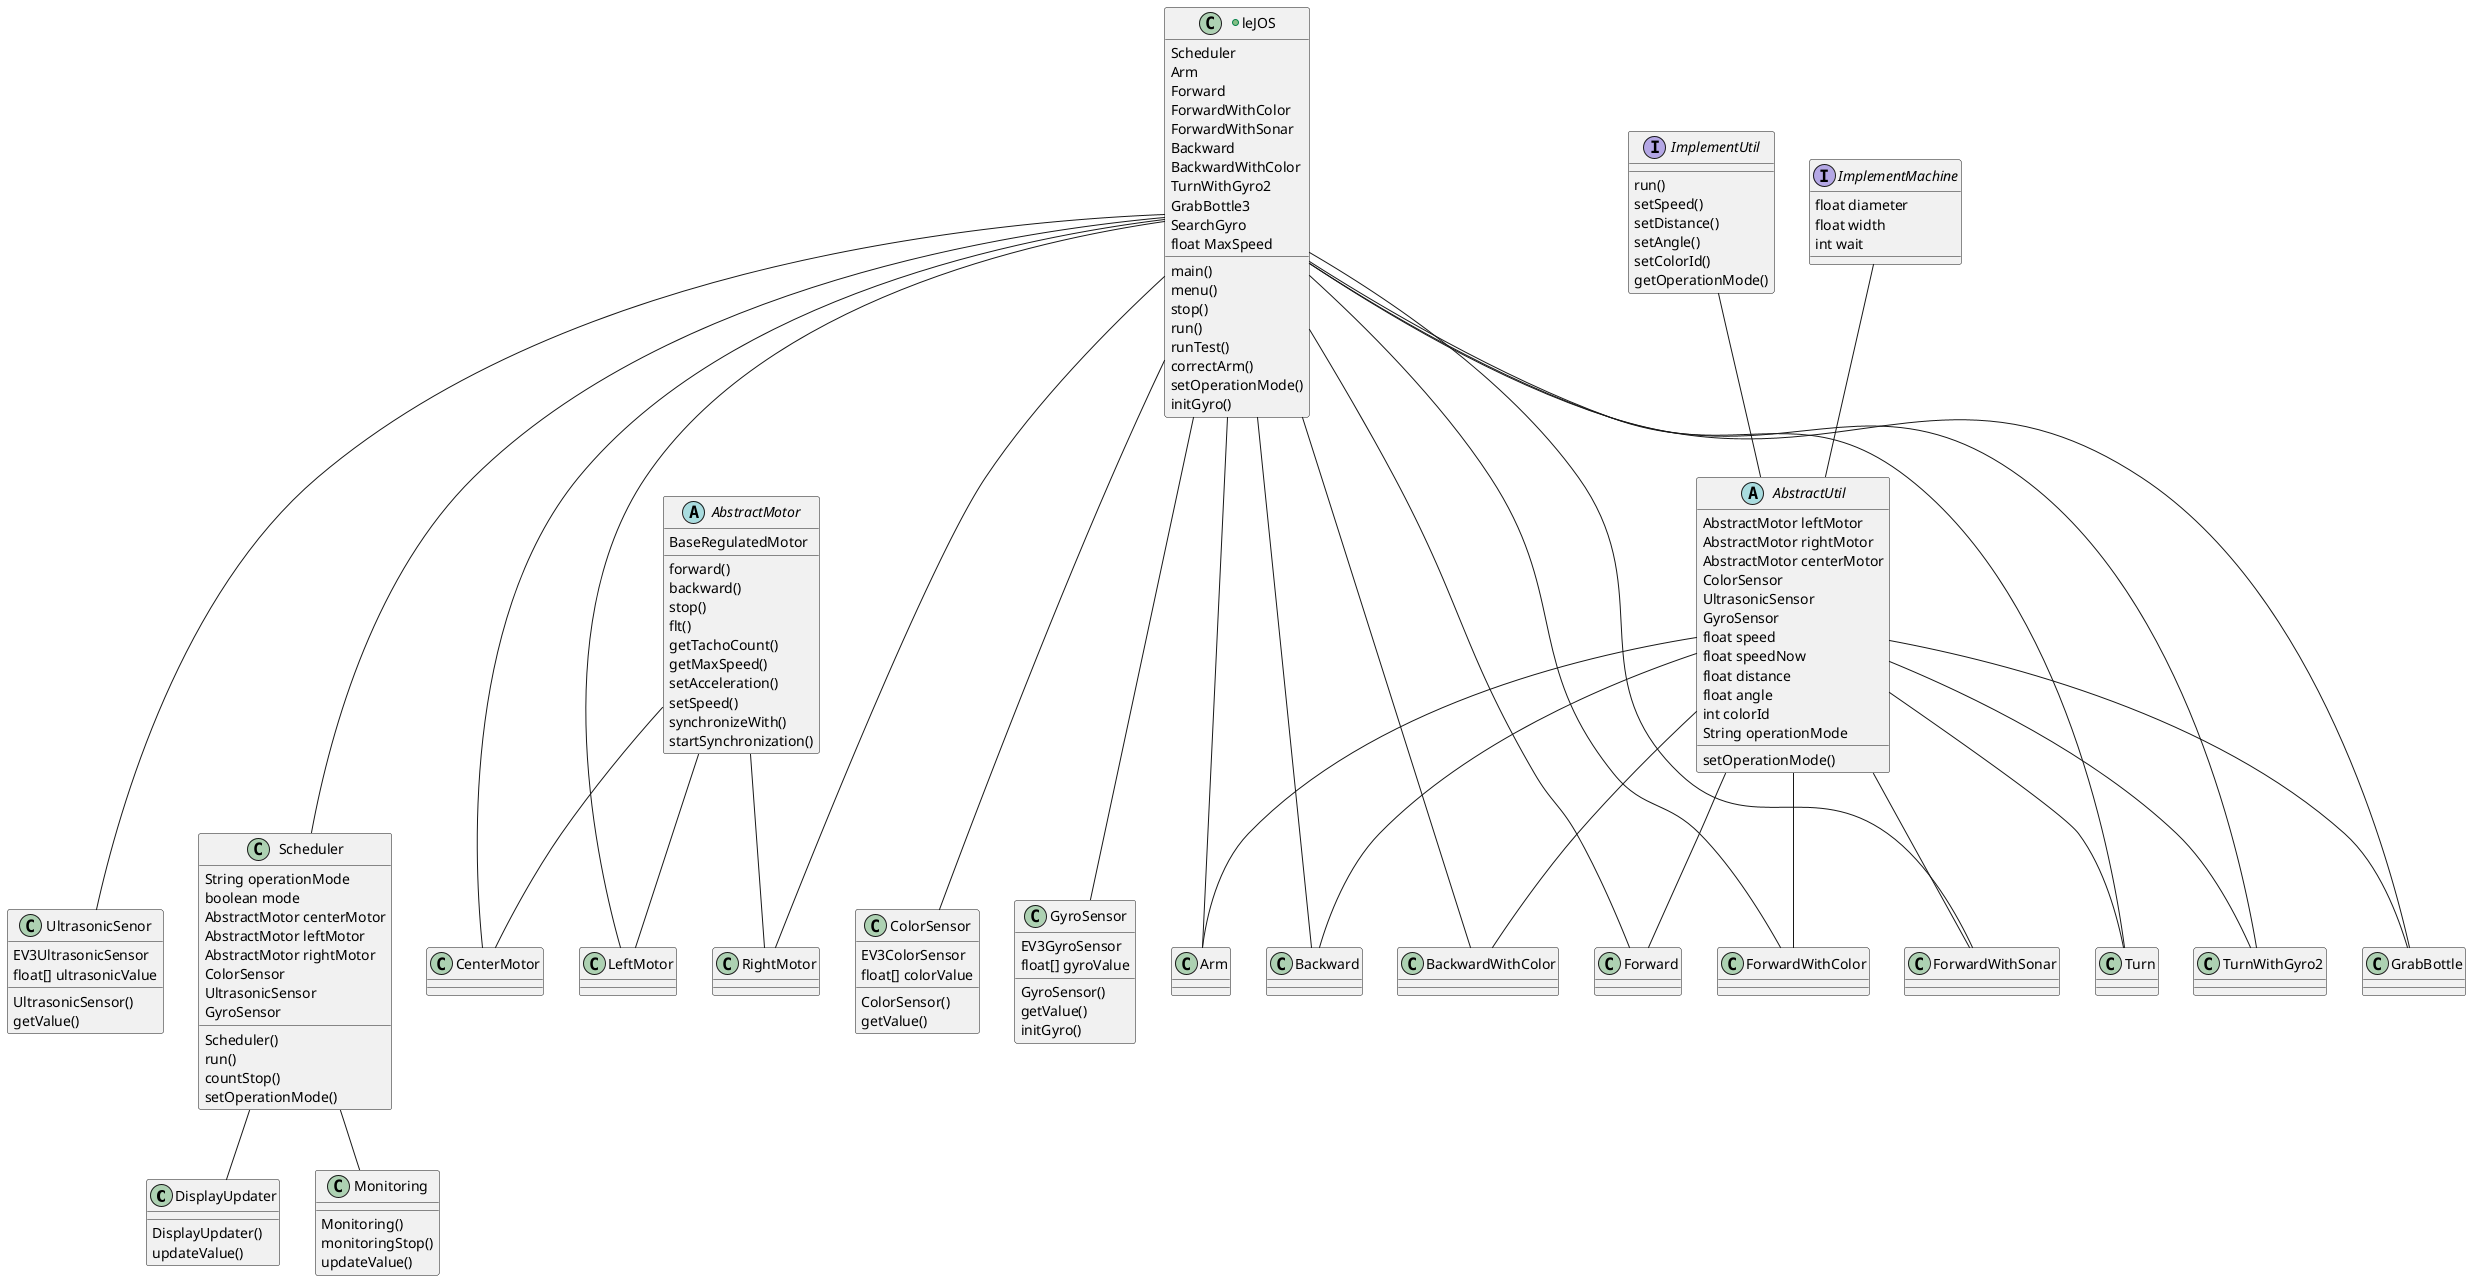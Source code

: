 @startuml
class DisplayUpdater{
    DisplayUpdater()
    updateValue()
}
class Monitoring{
    Monitoring()
    monitoringStop()
    updateValue()
}
class Scheduler{
    String operationMode
    boolean mode
    AbstractMotor centerMotor
    AbstractMotor leftMotor
    AbstractMotor rightMotor
    ColorSensor
    UltrasonicSensor
    GyroSensor
    Scheduler()
    run()
    countStop()
    setOperationMode()
}
Scheduler -- DisplayUpdater
Scheduler -- Monitoring
abstract class AbstractMotor{
    BaseRegulatedMotor
    forward()
    backward()
    stop()
    flt()
    getTachoCount()
    getMaxSpeed()
    setAcceleration()
    setSpeed()
    synchronizeWith()
    startSynchronization()
}
class CenterMotor
class LeftMotor
class RightMotor
AbstractMotor -- CenterMotor
AbstractMotor -- LeftMotor
AbstractMotor -- RightMotor
class ColorSensor{
    EV3ColorSensor
    float[] colorValue
    ColorSensor()
    getValue()
}
class GyroSensor{
    EV3GyroSensor
    float[] gyroValue
    GyroSensor()
    getValue()
    initGyro()
}
class UltrasonicSenor{
    EV3UltrasonicSensor
    float[] ultrasonicValue
    UltrasonicSensor()
    getValue()
}
interface ImplementMachine{
    float diameter
    float width
    int wait
}
interface ImplementUtil{
    run()
    setSpeed()
    setDistance()
    setAngle()
    setColorId()
    getOperationMode()
}
abstract class AbstractUtil{
    AbstractMotor leftMotor
    AbstractMotor rightMotor
    AbstractMotor centerMotor
    ColorSensor
    UltrasonicSensor
    GyroSensor
    float speed
    float speedNow
    float distance
    float angle
    int colorId
    String operationMode
    setOperationMode()
}
ImplementMachine -- AbstractUtil
ImplementUtil -- AbstractUtil
class Arm
class Backward
class BackwardWithColor
class Forward
class ForwardWithColor
class ForwardWithSonar
class Turn
class TurnWithGyro2
class GrabBottle
AbstractUtil -- Arm
AbstractUtil -- Backward
AbstractUtil -- BackwardWithColor
AbstractUtil -- Forward
AbstractUtil -- ForwardWithColor
AbstractUtil -- ForwardWithSonar
AbstractUtil -- Turn
AbstractUtil -- TurnWithGyro2
AbstractUtil -- GrabBottle
+class leJOS{
    Scheduler
    Arm
    Forward
    ForwardWithColor
    ForwardWithSonar
    Backward
    BackwardWithColor
    TurnWithGyro2
    GrabBottle3
    SearchGyro
    float MaxSpeed
    main()
    menu()
    stop()
    run()
    runTest()
    correctArm()
    setOperationMode()
    initGyro()
}
leJOS --- Scheduler
leJOS --- Arm
leJOS --- Backward
leJOS --- BackwardWithColor
leJOS --- Forward
leJOS --- ForwardWithColor
leJOS --- ForwardWithSonar
leJOS --- Turn
leJOS --- TurnWithGyro2
leJOS --- GrabBottle
leJOS --- ColorSensor
leJOS --- GyroSensor
leJOS --- UltrasonicSenor
leJOS --- CenterMotor
leJOS --- LeftMotor
leJOS --- RightMotor
@enduml